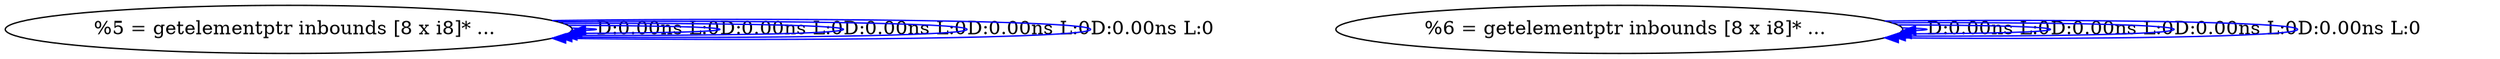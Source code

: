 digraph {
Node0x4337500[label="  %5 = getelementptr inbounds [8 x i8]* ..."];
Node0x4337500 -> Node0x4337500[label="D:0.00ns L:0",color=blue];
Node0x4337500 -> Node0x4337500[label="D:0.00ns L:0",color=blue];
Node0x4337500 -> Node0x4337500[label="D:0.00ns L:0",color=blue];
Node0x4337500 -> Node0x4337500[label="D:0.00ns L:0",color=blue];
Node0x4337500 -> Node0x4337500[label="D:0.00ns L:0",color=blue];
Node0x43375e0[label="  %6 = getelementptr inbounds [8 x i8]* ..."];
Node0x43375e0 -> Node0x43375e0[label="D:0.00ns L:0",color=blue];
Node0x43375e0 -> Node0x43375e0[label="D:0.00ns L:0",color=blue];
Node0x43375e0 -> Node0x43375e0[label="D:0.00ns L:0",color=blue];
Node0x43375e0 -> Node0x43375e0[label="D:0.00ns L:0",color=blue];
}
